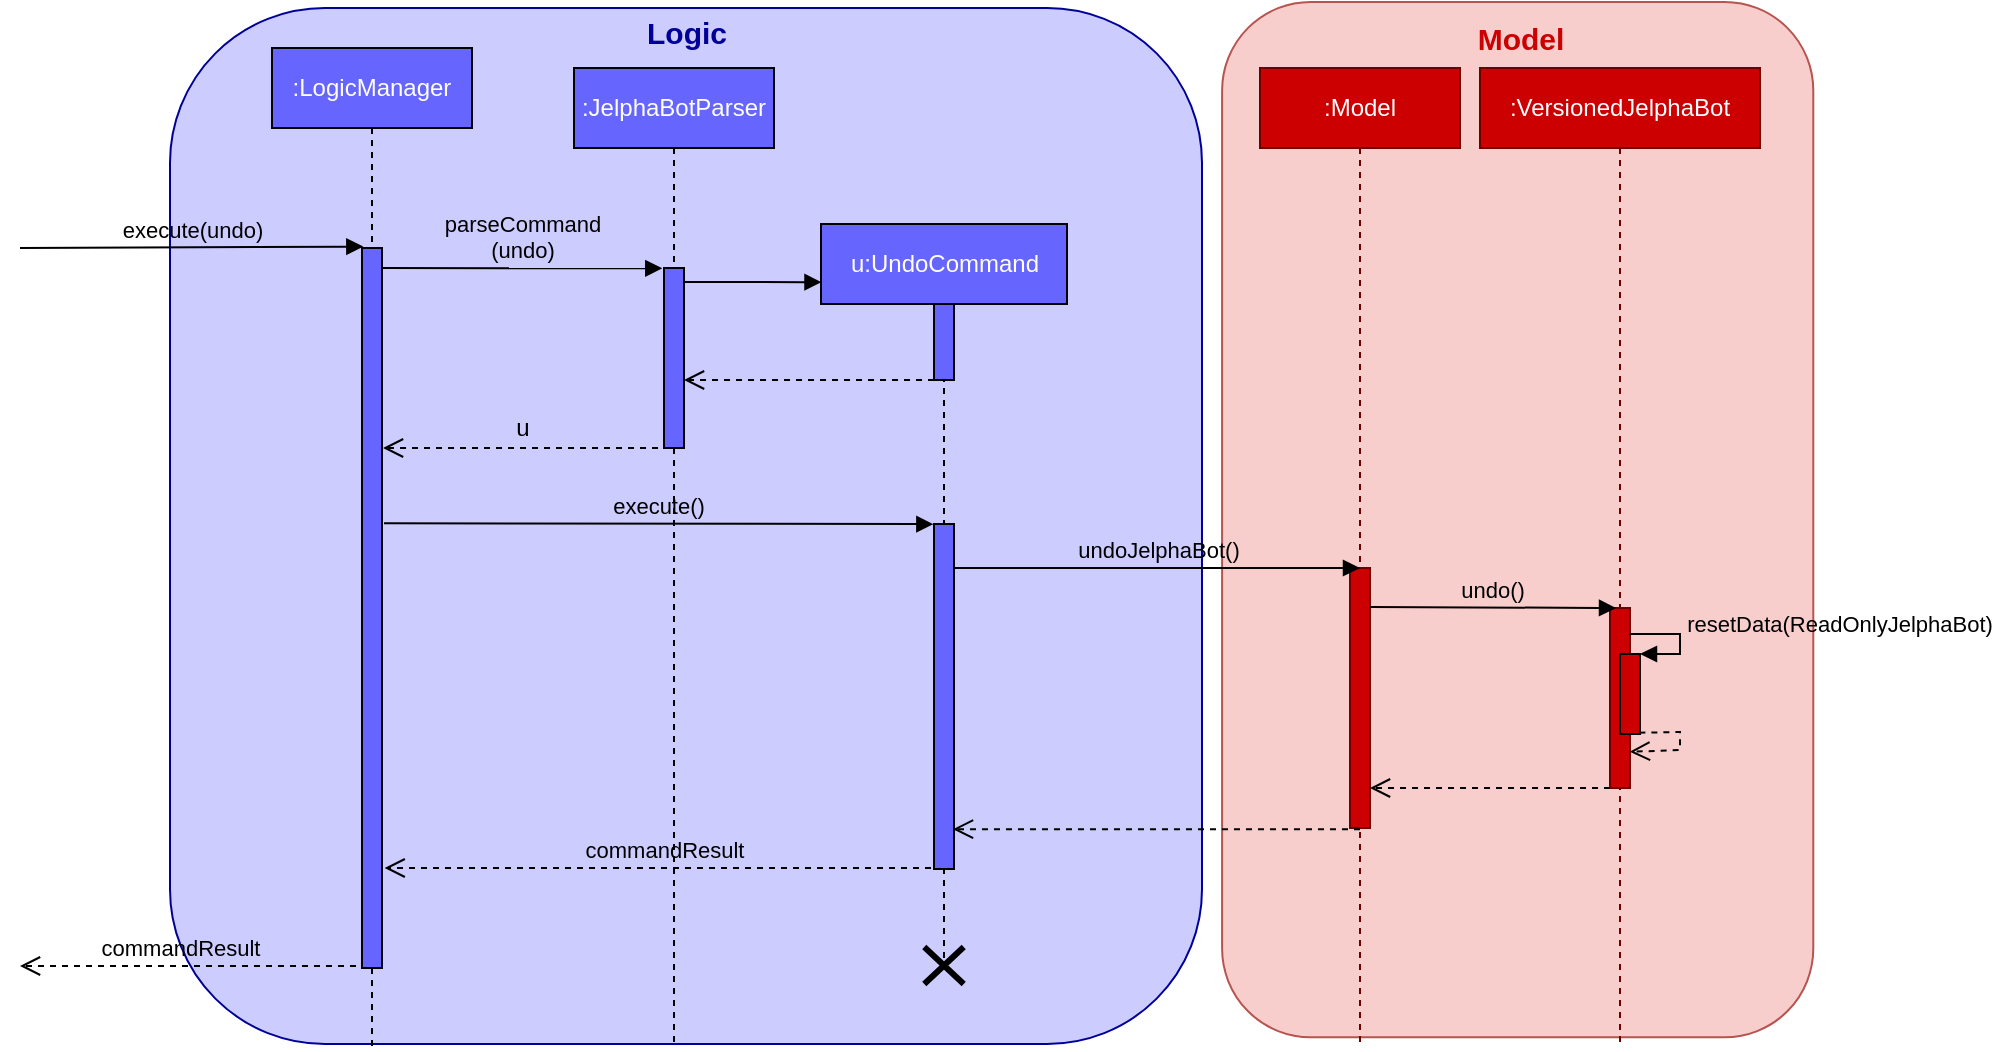 <mxfile version="12.9.11" type="device"><diagram name="Page-1" id="13e1069c-82ec-6db2-03f1-153e76fe0fe0"><mxGraphModel dx="1866" dy="963" grid="1" gridSize="10" guides="1" tooltips="1" connect="1" arrows="1" fold="1" page="1" pageScale="1" pageWidth="1100" pageHeight="850" background="#ffffff" math="0" shadow="0"><root><mxCell id="0"/><mxCell id="1" parent="0"/><mxCell id="XIMg-hXaSXd9ASsC19z6-50" value="" style="rounded=1;whiteSpace=wrap;html=1;shadow=0;fillColor=#CCCCFF;strokeColor=#000099;" parent="1" vertex="1"><mxGeometry x="135" y="82" width="516" height="518" as="geometry"/></mxCell><mxCell id="XIMg-hXaSXd9ASsC19z6-1" value="" style="rounded=1;whiteSpace=wrap;html=1;shadow=0;rotation=-90;fillColor=#f8cecc;strokeColor=#b85450;" parent="1" vertex="1"><mxGeometry x="550" y="190" width="517.7" height="295.6" as="geometry"/></mxCell><mxCell id="XIMg-hXaSXd9ASsC19z6-18" value="execute(undo)" style="html=1;verticalAlign=bottom;endArrow=block;fillColor=#4D9900;entryX=0.067;entryY=-0.002;entryDx=0;entryDy=0;entryPerimeter=0;labelBackgroundColor=none;" parent="1" target="XIMg-hXaSXd9ASsC19z6-19" edge="1"><mxGeometry width="80" relative="1" as="geometry"><mxPoint x="60" y="202" as="sourcePoint"/><mxPoint x="219.5" y="202" as="targetPoint"/></mxGeometry></mxCell><mxCell id="XIMg-hXaSXd9ASsC19z6-43" value="commandResult" style="html=1;verticalAlign=bottom;endArrow=open;dashed=1;endSize=8;fillColor=#4D9900;labelBackgroundColor=none;" parent="1" edge="1"><mxGeometry relative="1" as="geometry"><mxPoint x="521.5" y="512" as="sourcePoint"/><mxPoint x="242.324" y="512" as="targetPoint"/></mxGeometry></mxCell><mxCell id="XIMg-hXaSXd9ASsC19z6-51" value="&lt;font color=&quot;#000099&quot; size=&quot;1&quot;&gt;&lt;b style=&quot;font-size: 15px&quot;&gt;Logic&lt;/b&gt;&lt;/font&gt;" style="text;html=1;align=center;verticalAlign=middle;resizable=0;points=[];autosize=1;" parent="1" vertex="1"><mxGeometry x="363" y="84" width="60" height="20" as="geometry"/></mxCell><mxCell id="XIMg-hXaSXd9ASsC19z6-21" value="&lt;font color=&quot;#ffffff&quot;&gt;:JelphaBotParser&lt;/font&gt;" style="shape=umlLifeline;perimeter=lifelinePerimeter;whiteSpace=wrap;html=1;container=1;collapsible=0;recursiveResize=0;outlineConnect=0;shadow=0;fillColor=#6666FF;" parent="1" vertex="1"><mxGeometry x="337" y="112" width="100" height="488" as="geometry"/></mxCell><mxCell id="XIMg-hXaSXd9ASsC19z6-26" value="" style="html=1;verticalAlign=bottom;endArrow=block;fillColor=#4D9900;entryX=0.002;entryY=0.079;entryDx=0;entryDy=0;entryPerimeter=0;" parent="XIMg-hXaSXd9ASsC19z6-21" target="XIMg-hXaSXd9ASsC19z6-25" edge="1"><mxGeometry width="80" relative="1" as="geometry"><mxPoint x="54" y="107" as="sourcePoint"/><mxPoint x="150" y="110" as="targetPoint"/></mxGeometry></mxCell><mxCell id="Jgb-Pqbh4HCpnUlxuzG9-2" value="" style="group" parent="XIMg-hXaSXd9ASsC19z6-21" vertex="1" connectable="0"><mxGeometry x="45" y="100" width="10" height="90" as="geometry"/></mxCell><mxCell id="XIMg-hXaSXd9ASsC19z6-22" value="" style="html=1;points=[];perimeter=orthogonalPerimeter;shadow=0;fillColor=#6666FF;" parent="Jgb-Pqbh4HCpnUlxuzG9-2" vertex="1"><mxGeometry width="10" height="90" as="geometry"/></mxCell><mxCell id="XIMg-hXaSXd9ASsC19z6-25" value="&lt;font color=&quot;#ffffff&quot;&gt;u:UndoCommand&lt;/font&gt;" style="shape=umlLifeline;perimeter=lifelinePerimeter;whiteSpace=wrap;html=1;container=1;collapsible=0;recursiveResize=0;outlineConnect=0;shadow=0;fillColor=#6666FF;" parent="1" vertex="1"><mxGeometry x="460.5" y="190" width="123" height="368" as="geometry"/></mxCell><mxCell id="XIMg-hXaSXd9ASsC19z6-20" value="parseCommand&lt;br&gt;(undo)" style="html=1;verticalAlign=bottom;endArrow=block;fillColor=#4D9900;entryX=-0.086;entryY=0.002;entryDx=0;entryDy=0;entryPerimeter=0;labelBackgroundColor=none;" parent="1" target="XIMg-hXaSXd9ASsC19z6-22" edge="1"><mxGeometry width="80" relative="1" as="geometry"><mxPoint x="241" y="212" as="sourcePoint"/><mxPoint x="347" y="212" as="targetPoint"/><Array as="points"/></mxGeometry></mxCell><mxCell id="bfJtrRkvlipkshoRrTFM-21" value="" style="shape=umlDestroy;whiteSpace=wrap;html=1;strokeWidth=3;fillColor=#ffffff;" parent="1" vertex="1"><mxGeometry x="512.13" y="551.5" width="19.73" height="18.5" as="geometry"/></mxCell><mxCell id="bfJtrRkvlipkshoRrTFM-26" value="" style="html=1;verticalAlign=bottom;endArrow=open;dashed=1;endSize=8;fillColor=#4D9900;labelBackgroundColor=none;" parent="1" edge="1"><mxGeometry relative="1" as="geometry"><mxPoint x="391" y="302" as="sourcePoint"/><mxPoint x="241.5" y="302" as="targetPoint"/></mxGeometry></mxCell><mxCell id="bfJtrRkvlipkshoRrTFM-27" value="u" style="text;html=1;align=center;verticalAlign=middle;resizable=0;points=[];labelBackgroundColor=none;" parent="bfJtrRkvlipkshoRrTFM-26" vertex="1" connectable="0"><mxGeometry x="0.069" y="-1" relative="1" as="geometry"><mxPoint y="-9" as="offset"/></mxGeometry></mxCell><mxCell id="bfJtrRkvlipkshoRrTFM-28" value="execute()" style="html=1;verticalAlign=bottom;endArrow=block;fillColor=#4D9900;labelBackgroundColor=none;entryX=-0.032;entryY=0.412;entryDx=0;entryDy=0;entryPerimeter=0;" parent="1" edge="1"><mxGeometry width="80" relative="1" as="geometry"><mxPoint x="242.0" y="339.64" as="sourcePoint"/><mxPoint x="516.68" y="340.07" as="targetPoint"/></mxGeometry></mxCell><mxCell id="bfJtrRkvlipkshoRrTFM-41" value="commandResult" style="html=1;verticalAlign=bottom;endArrow=open;dashed=1;endSize=8;fillColor=#4D9900;labelBackgroundColor=none;" parent="1" edge="1"><mxGeometry x="0.048" relative="1" as="geometry"><mxPoint x="228" y="561" as="sourcePoint"/><mxPoint x="60.004" y="561" as="targetPoint"/><mxPoint as="offset"/></mxGeometry></mxCell><mxCell id="CRFllINkAK9Av57KFuXg-1" value=":Model" style="shape=umlLifeline;perimeter=lifelinePerimeter;whiteSpace=wrap;html=1;container=1;collapsible=0;recursiveResize=0;outlineConnect=0;shadow=0;fillColor=#CC0000;strokeColor=#6F0000;fontColor=#ffffff;" parent="1" vertex="1"><mxGeometry x="680" y="112" width="100" height="488" as="geometry"/></mxCell><mxCell id="CRFllINkAK9Av57KFuXg-2" value="" style="html=1;points=[];perimeter=orthogonalPerimeter;shadow=0;fillColor=#CC0000;strokeColor=#6F0000;fontColor=#ffffff;" parent="CRFllINkAK9Av57KFuXg-1" vertex="1"><mxGeometry x="45.01" y="250" width="10" height="130" as="geometry"/></mxCell><mxCell id="CRFllINkAK9Av57KFuXg-4" value="" style="html=1;verticalAlign=bottom;endArrow=open;dashed=1;endSize=8;fillColor=#4D9900;" parent="1" edge="1"><mxGeometry relative="1" as="geometry"><mxPoint x="517.0" y="268" as="sourcePoint"/><mxPoint x="392" y="268" as="targetPoint"/></mxGeometry></mxCell><mxCell id="CRFllINkAK9Av57KFuXg-13" value="&lt;font style=&quot;font-size: 20px&quot; color=&quot;#cc0000&quot;&gt;&lt;b style=&quot;font-size: 15px&quot;&gt;Model&lt;/b&gt;&lt;/font&gt;" style="text;html=1;align=center;verticalAlign=middle;resizable=0;points=[];autosize=1;" parent="1" vertex="1"><mxGeometry x="780" y="85" width="60" height="20" as="geometry"/></mxCell><mxCell id="XIMg-hXaSXd9ASsC19z6-17" value="&lt;font color=&quot;#ffffff&quot;&gt;:LogicManager&lt;/font&gt;" style="shape=umlLifeline;perimeter=lifelinePerimeter;whiteSpace=wrap;html=1;container=1;collapsible=0;recursiveResize=0;outlineConnect=0;shadow=0;fillColor=#6666FF;" parent="1" vertex="1"><mxGeometry x="186" y="102" width="100" height="500" as="geometry"/></mxCell><mxCell id="XIMg-hXaSXd9ASsC19z6-19" value="" style="html=1;points=[];perimeter=orthogonalPerimeter;shadow=0;fillColor=#6666FF;" parent="1" vertex="1"><mxGeometry x="231" y="202" width="10" height="360" as="geometry"/></mxCell><mxCell id="bfJtrRkvlipkshoRrTFM-16" value="" style="group" parent="1" vertex="1" connectable="0"><mxGeometry x="517" y="340" width="10" height="230" as="geometry"/></mxCell><mxCell id="bfJtrRkvlipkshoRrTFM-15" value="" style="group" parent="bfJtrRkvlipkshoRrTFM-16" vertex="1" connectable="0"><mxGeometry width="10" height="172.5" as="geometry"/></mxCell><mxCell id="XIMg-hXaSXd9ASsC19z6-32" value="&lt;span style=&quot;color: rgba(0 , 0 , 0 , 0) ; font-family: monospace ; font-size: 0px&quot;&gt;%3CmxGraphModel%3E%3Croot%3E%3CmxCell%20id%3D%220%22%2F%3E%3CmxCell%20id%3D%221%22%20parent%3D%220%22%2F%3E%3CmxCell%20id%3D%222%22%20value%3D%22%22%20style%3D%22shape%3DumlDestroy%3BwhiteSpace%3Dwrap%3Bhtml%3D1%3BstrokeWidth%3D3%3BfillColor%3D%23ffffff%3B%22%20vertex%3D%221%22%20parent%3D%221%22%3E%3CmxGeometry%20x%3D%22562%22%20y%3D%22420%22%20width%3D%2230%22%20height%3D%2230%22%20as%3D%22geometry%22%2F%3E%3C%2FmxCell%3E%3C%2Froot%3E%3C%2FmxGraphModel%3E&lt;/span&gt;" style="html=1;points=[];perimeter=orthogonalPerimeter;shadow=0;fillColor=#6666FF;" parent="bfJtrRkvlipkshoRrTFM-15" vertex="1"><mxGeometry width="10" height="172.5" as="geometry"/></mxCell><mxCell id="XIMg-hXaSXd9ASsC19z6-27" value="" style="html=1;points=[];perimeter=orthogonalPerimeter;shadow=0;fillColor=#6666FF;" parent="1" vertex="1"><mxGeometry x="517" y="230" width="10" height="38" as="geometry"/></mxCell><mxCell id="Jgb-Pqbh4HCpnUlxuzG9-5" value="undoJelphaBot()" style="html=1;verticalAlign=bottom;endArrow=block;fillColor=#4D9900;labelBackgroundColor=none;" parent="1" edge="1"><mxGeometry width="80" relative="1" as="geometry"><mxPoint x="527" y="362" as="sourcePoint"/><mxPoint x="730" y="362" as="targetPoint"/></mxGeometry></mxCell><mxCell id="Jgb-Pqbh4HCpnUlxuzG9-6" value="" style="html=1;verticalAlign=bottom;endArrow=open;dashed=1;endSize=8;fillColor=#4D9900;" parent="1" edge="1"><mxGeometry relative="1" as="geometry"><mxPoint x="730.0" y="492.6" as="sourcePoint"/><mxPoint x="526.5" y="492.6" as="targetPoint"/></mxGeometry></mxCell><mxCell id="Jgb-Pqbh4HCpnUlxuzG9-7" value=":VersionedJelphaBot" style="shape=umlLifeline;perimeter=lifelinePerimeter;whiteSpace=wrap;html=1;container=1;collapsible=0;recursiveResize=0;outlineConnect=0;shadow=0;fillColor=#CC0000;strokeColor=#6F0000;fontColor=#ffffff;" parent="1" vertex="1"><mxGeometry x="790" y="112" width="140" height="490" as="geometry"/></mxCell><mxCell id="Jgb-Pqbh4HCpnUlxuzG9-8" value="" style="html=1;points=[];perimeter=orthogonalPerimeter;shadow=0;fillColor=#CC0000;strokeColor=#6F0000;fontColor=#ffffff;" parent="Jgb-Pqbh4HCpnUlxuzG9-7" vertex="1"><mxGeometry x="65" y="270" width="10" height="90" as="geometry"/></mxCell><mxCell id="wML1_Ze9j1hRQ8piZFuQ-2" value="" style="html=1;points=[];perimeter=orthogonalPerimeter;fillColor=#CC0000;" vertex="1" parent="Jgb-Pqbh4HCpnUlxuzG9-7"><mxGeometry x="70" y="293" width="10" height="40" as="geometry"/></mxCell><mxCell id="wML1_Ze9j1hRQ8piZFuQ-3" value="" style="edgeStyle=orthogonalEdgeStyle;html=1;align=left;spacingLeft=2;endArrow=block;rounded=0;entryX=1;entryY=0;" edge="1" target="wML1_Ze9j1hRQ8piZFuQ-2" parent="Jgb-Pqbh4HCpnUlxuzG9-7"><mxGeometry relative="1" as="geometry"><mxPoint x="75" y="283" as="sourcePoint"/><Array as="points"><mxPoint x="100" y="283"/></Array></mxGeometry></mxCell><mxCell id="wML1_Ze9j1hRQ8piZFuQ-6" value="" style="html=1;verticalAlign=bottom;endArrow=open;dashed=1;endSize=8;rounded=0;exitX=0.969;exitY=0.984;exitDx=0;exitDy=0;exitPerimeter=0;entryX=0.985;entryY=0.799;entryDx=0;entryDy=0;entryPerimeter=0;" edge="1" parent="Jgb-Pqbh4HCpnUlxuzG9-7" source="wML1_Ze9j1hRQ8piZFuQ-2" target="Jgb-Pqbh4HCpnUlxuzG9-8"><mxGeometry x="-0.431" y="13" relative="1" as="geometry"><mxPoint x="160" y="338" as="sourcePoint"/><mxPoint x="80" y="338" as="targetPoint"/><Array as="points"><mxPoint x="100" y="332"/><mxPoint x="100" y="341"/></Array><mxPoint as="offset"/></mxGeometry></mxCell><mxCell id="Jgb-Pqbh4HCpnUlxuzG9-9" value="undo()" style="html=1;verticalAlign=bottom;endArrow=block;fillColor=#4D9900;labelBackgroundColor=none;" parent="1" edge="1"><mxGeometry width="80" relative="1" as="geometry"><mxPoint x="735" y="381.5" as="sourcePoint"/><mxPoint x="858" y="382" as="targetPoint"/></mxGeometry></mxCell><mxCell id="Jgb-Pqbh4HCpnUlxuzG9-12" value="" style="html=1;verticalAlign=bottom;endArrow=open;dashed=1;endSize=8;fillColor=#4D9900;" parent="1" edge="1"><mxGeometry relative="1" as="geometry"><mxPoint x="855" y="472" as="sourcePoint"/><mxPoint x="735" y="472" as="targetPoint"/></mxGeometry></mxCell><mxCell id="wML1_Ze9j1hRQ8piZFuQ-1" value="&lt;span style=&quot;font-size: 11px&quot;&gt;resetData(ReadOnlyJelphaBot)&lt;/span&gt;" style="text;html=1;strokeColor=none;fillColor=none;align=center;verticalAlign=middle;whiteSpace=wrap;rounded=0;" vertex="1" parent="1"><mxGeometry x="950" y="380" width="40" height="20" as="geometry"/></mxCell></root></mxGraphModel></diagram></mxfile>
